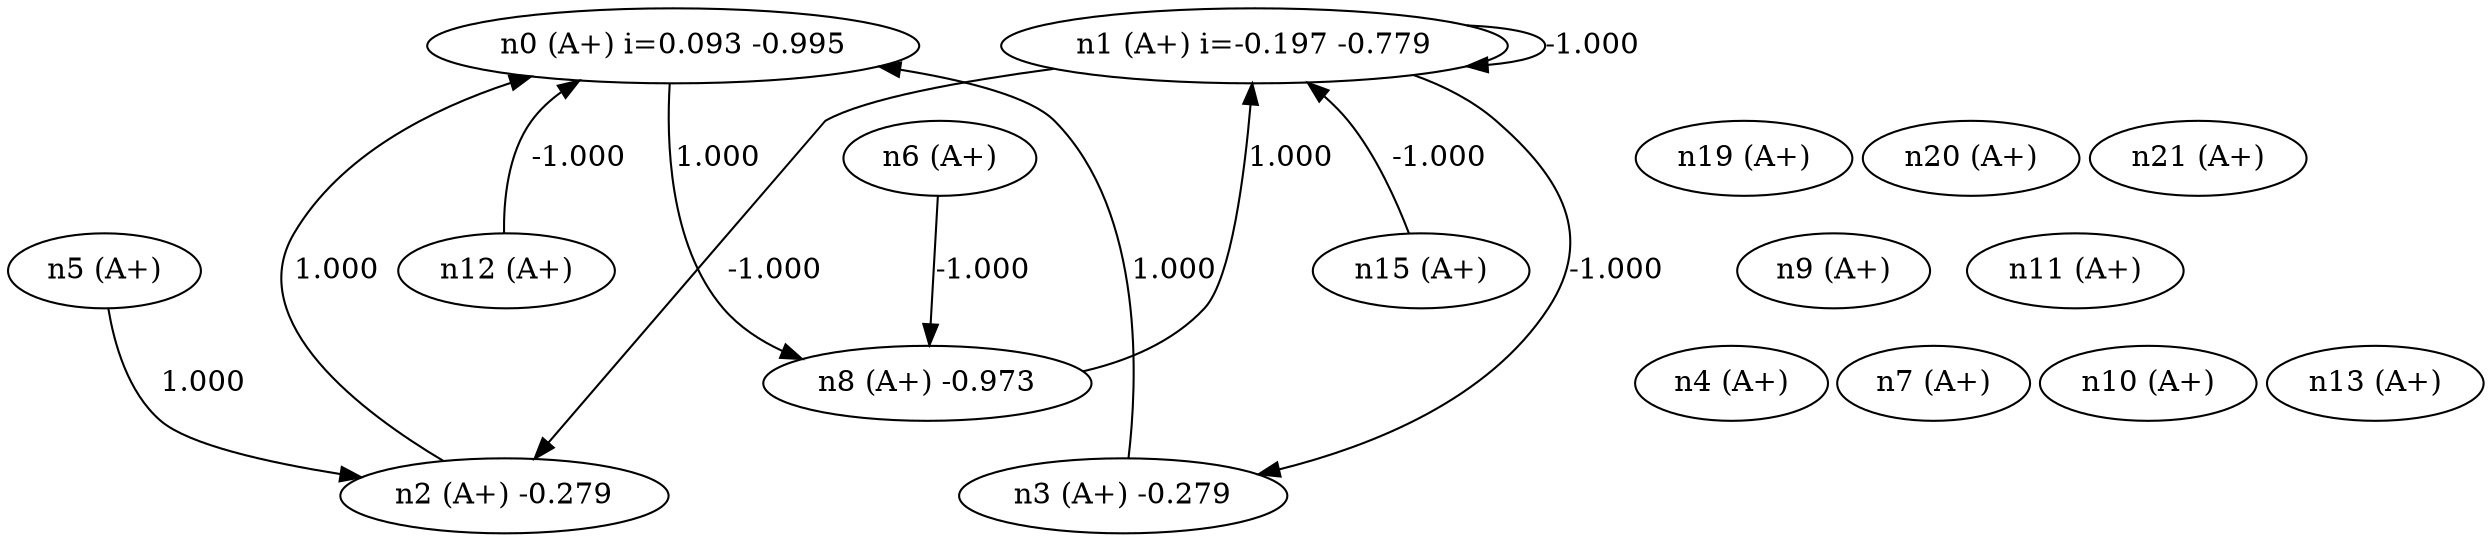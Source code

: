 digraph e40g20 {
  { rank=source edge [style="invis"] n0 -> n1 }
  { rank=sink edge [style="invis"] n2 -> n3 }
  n0 [label="n0 (A+) i=0.093 -0.995"]
  n1 [label="n1 (A+) i=-0.197 -0.779"]
  n2 [label="n2 (A+) -0.279"]
  n3 [label="n3 (A+) -0.279"]
  n4 [label="n4 (A+)"]
  n5 [label="n5 (A+)"]
  n6 [label="n6 (A+)"]
  n7 [label="n7 (A+)"]
  n8 [label="n8 (A+) -0.973"]
  n9 [label="n9 (A+)"]
  n10 [label="n10 (A+)"]
  n11 [label="n11 (A+)"]
  n12 [label="n12 (A+)"]
  n13 [label="n13 (A+)"]
  n15 [label="n15 (A+)"]
  n19 [label="n19 (A+)"]
  n20 [label="n20 (A+)"]
  n21 [label="n21 (A+)"]
  n1 -> n2 [label=-1.000];
  n1 -> n3 [label=-1.000];
  n2 -> n0 [label=1.000];
  n0 -> n8 [label=1.000];
  n6 -> n8 [label=-1.000];
  n5 -> n2 [label=1.000];
  n12 -> n0 [label=-1.000];
  n1 -> n1 [label=-1.000];
  n8 -> n1 [label=1.000];
  n3 -> n0 [label=1.000];
  n15 -> n1 [label=-1.000];
}
